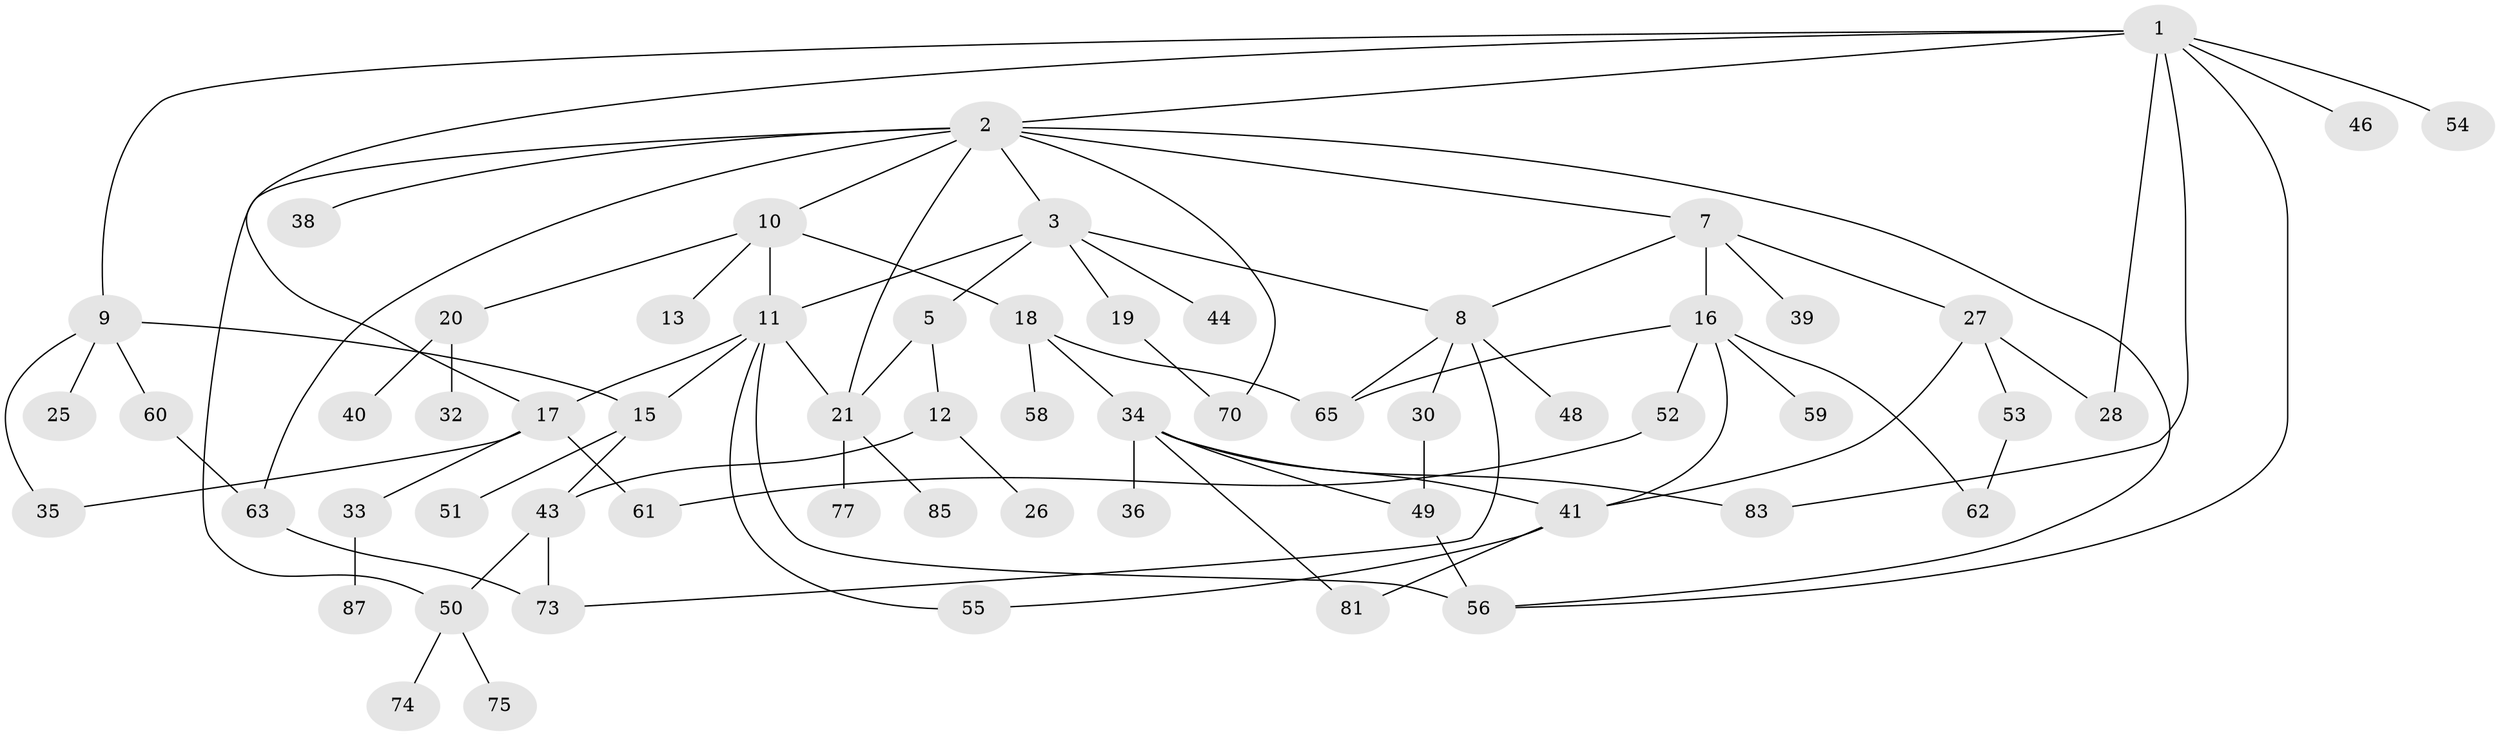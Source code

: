 // original degree distribution, {9: 0.022988505747126436, 3: 0.20689655172413793, 5: 0.09195402298850575, 2: 0.2988505747126437, 7: 0.011494252873563218, 1: 0.28735632183908044, 6: 0.011494252873563218, 4: 0.06896551724137931}
// Generated by graph-tools (version 1.1) at 2025/10/02/27/25 16:10:54]
// undirected, 60 vertices, 86 edges
graph export_dot {
graph [start="1"]
  node [color=gray90,style=filled];
  1 [super="+79"];
  2 [super="+31"];
  3 [super="+4"];
  5 [super="+6"];
  7;
  8 [super="+23"];
  9 [super="+72"];
  10 [super="+37"];
  11 [super="+14"];
  12;
  13;
  15 [super="+47"];
  16 [super="+22"];
  17 [super="+64"];
  18 [super="+42"];
  19;
  20 [super="+24"];
  21 [super="+69"];
  25 [super="+29"];
  26;
  27 [super="+45"];
  28;
  30;
  32;
  33;
  34 [super="+76"];
  35;
  36;
  38 [super="+80"];
  39;
  40;
  41 [super="+68"];
  43 [super="+71"];
  44 [super="+66"];
  46;
  48;
  49;
  50 [super="+57"];
  51;
  52 [super="+84"];
  53;
  54;
  55;
  56 [super="+67"];
  58;
  59;
  60;
  61;
  62 [super="+78"];
  63 [super="+82"];
  65 [super="+86"];
  70;
  73;
  74;
  75;
  77;
  81;
  83;
  85;
  87;
  1 -- 2;
  1 -- 9;
  1 -- 17;
  1 -- 46;
  1 -- 54;
  1 -- 28;
  1 -- 83;
  1 -- 56;
  2 -- 3;
  2 -- 7;
  2 -- 10;
  2 -- 38;
  2 -- 50;
  2 -- 56;
  2 -- 21;
  2 -- 70;
  2 -- 63;
  3 -- 5;
  3 -- 19;
  3 -- 8;
  3 -- 11;
  3 -- 44;
  5 -- 12;
  5 -- 21;
  7 -- 16;
  7 -- 27;
  7 -- 39;
  7 -- 8;
  8 -- 48;
  8 -- 65;
  8 -- 73;
  8 -- 30;
  9 -- 15;
  9 -- 25;
  9 -- 60;
  9 -- 35;
  10 -- 13;
  10 -- 18;
  10 -- 20;
  10 -- 11;
  11 -- 21;
  11 -- 55;
  11 -- 17;
  11 -- 56;
  11 -- 15;
  12 -- 26;
  12 -- 43;
  15 -- 43;
  15 -- 51;
  16 -- 59;
  16 -- 65;
  16 -- 52;
  16 -- 41;
  16 -- 62;
  17 -- 33;
  17 -- 35;
  17 -- 61;
  18 -- 34;
  18 -- 65;
  18 -- 58;
  19 -- 70;
  20 -- 40;
  20 -- 32;
  21 -- 77;
  21 -- 85;
  27 -- 28;
  27 -- 41;
  27 -- 53;
  30 -- 49;
  33 -- 87;
  34 -- 36;
  34 -- 41;
  34 -- 81;
  34 -- 49;
  34 -- 83;
  41 -- 55;
  41 -- 81;
  43 -- 73;
  43 -- 50;
  49 -- 56;
  50 -- 74;
  50 -- 75;
  52 -- 61;
  53 -- 62;
  60 -- 63;
  63 -- 73;
}
